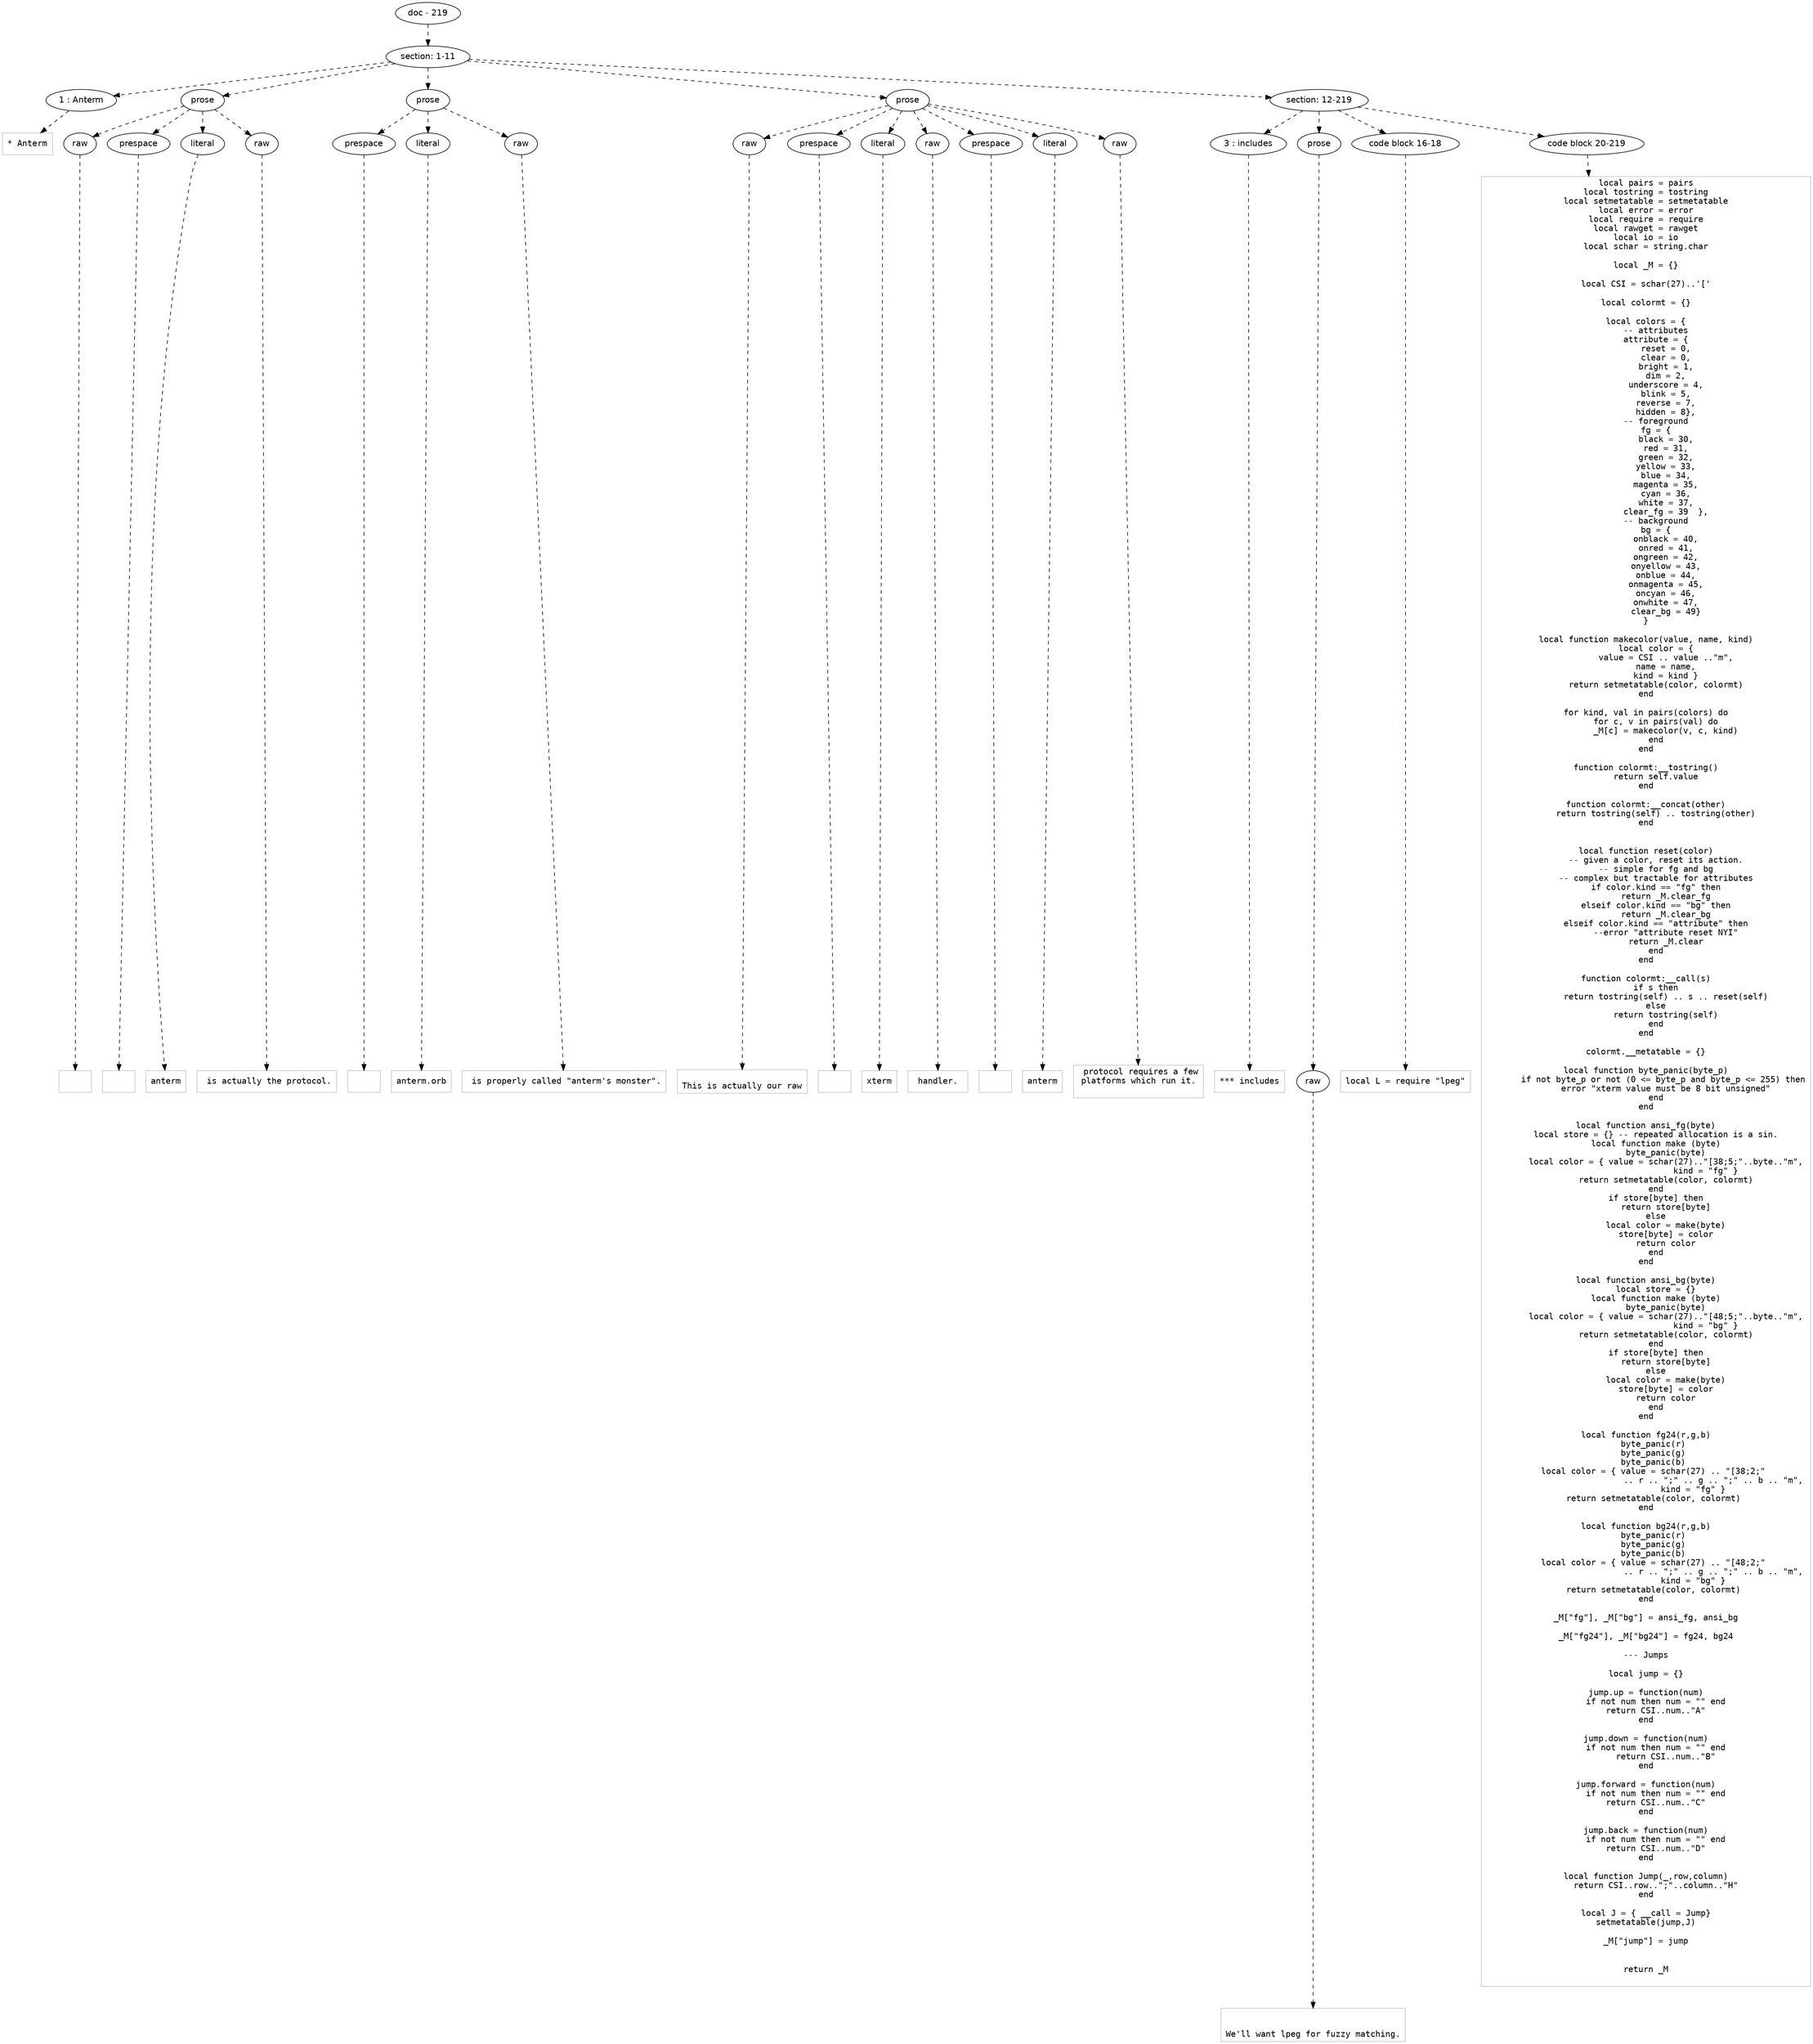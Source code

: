 digraph lpegNode {

node [fontname=Helvetica]
edge [style=dashed]

doc_0 [label="doc - 219"]


doc_0 -> { section_1}
{rank=same; section_1}

section_1 [label="section: 1-11"]


// END RANK doc_0

section_1 -> { header_2 prose_3 prose_4 prose_5 section_6}
{rank=same; header_2 prose_3 prose_4 prose_5 section_6}

header_2 [label="1 : Anterm"]

prose_3 [label="prose"]

prose_4 [label="prose"]

prose_5 [label="prose"]

section_6 [label="section: 12-219"]


// END RANK section_1

header_2 -> leaf_7
leaf_7  [color=Gray,shape=rectangle,fontname=Inconsolata,label="* Anterm"]
// END RANK header_2

prose_3 -> { raw_8 prespace_9 literal_10 raw_11}
{rank=same; raw_8 prespace_9 literal_10 raw_11}

raw_8 [label="raw"]

prespace_9 [label="prespace"]

literal_10 [label="literal"]

raw_11 [label="raw"]


// END RANK prose_3

raw_8 -> leaf_12
leaf_12  [color=Gray,shape=rectangle,fontname=Inconsolata,label="
"]
// END RANK raw_8

prespace_9 -> leaf_13
leaf_13  [color=Gray,shape=rectangle,fontname=Inconsolata,label=""]
// END RANK prespace_9

literal_10 -> leaf_14
leaf_14  [color=Gray,shape=rectangle,fontname=Inconsolata,label="anterm"]
// END RANK literal_10

raw_11 -> leaf_15
leaf_15  [color=Gray,shape=rectangle,fontname=Inconsolata,label=" is actually the protocol.
"]
// END RANK raw_11

prose_4 -> { prespace_16 literal_17 raw_18}
{rank=same; prespace_16 literal_17 raw_18}

prespace_16 [label="prespace"]

literal_17 [label="literal"]

raw_18 [label="raw"]


// END RANK prose_4

prespace_16 -> leaf_19
leaf_19  [color=Gray,shape=rectangle,fontname=Inconsolata,label=""]
// END RANK prespace_16

literal_17 -> leaf_20
leaf_20  [color=Gray,shape=rectangle,fontname=Inconsolata,label="anterm.orb"]
// END RANK literal_17

raw_18 -> leaf_21
leaf_21  [color=Gray,shape=rectangle,fontname=Inconsolata,label=" is properly called \"anterm's monster\".
"]
// END RANK raw_18

prose_5 -> { raw_22 prespace_23 literal_24 raw_25 prespace_26 literal_27 raw_28}
{rank=same; raw_22 prespace_23 literal_24 raw_25 prespace_26 literal_27 raw_28}

raw_22 [label="raw"]

prespace_23 [label="prespace"]

literal_24 [label="literal"]

raw_25 [label="raw"]

prespace_26 [label="prespace"]

literal_27 [label="literal"]

raw_28 [label="raw"]


// END RANK prose_5

raw_22 -> leaf_29
leaf_29  [color=Gray,shape=rectangle,fontname=Inconsolata,label="
This is actually our raw"]
// END RANK raw_22

prespace_23 -> leaf_30
leaf_30  [color=Gray,shape=rectangle,fontname=Inconsolata,label=" "]
// END RANK prespace_23

literal_24 -> leaf_31
leaf_31  [color=Gray,shape=rectangle,fontname=Inconsolata,label="xterm"]
// END RANK literal_24

raw_25 -> leaf_32
leaf_32  [color=Gray,shape=rectangle,fontname=Inconsolata,label=" handler. "]
// END RANK raw_25

prespace_26 -> leaf_33
leaf_33  [color=Gray,shape=rectangle,fontname=Inconsolata,label=" "]
// END RANK prespace_26

literal_27 -> leaf_34
leaf_34  [color=Gray,shape=rectangle,fontname=Inconsolata,label="anterm"]
// END RANK literal_27

raw_28 -> leaf_35
leaf_35  [color=Gray,shape=rectangle,fontname=Inconsolata,label=" protocol requires a few
platforms which run it.

"]
// END RANK raw_28

section_6 -> { header_36 prose_37 codeblock_38 codeblock_39}
{rank=same; header_36 prose_37 codeblock_38 codeblock_39}

header_36 [label="3 : includes"]

prose_37 [label="prose"]

codeblock_38 [label="code block 16-18"]

codeblock_39 [label="code block 20-219"]


// END RANK section_6

header_36 -> leaf_40
leaf_40  [color=Gray,shape=rectangle,fontname=Inconsolata,label="*** includes"]
// END RANK header_36

prose_37 -> { raw_41}
{rank=same; raw_41}

raw_41 [label="raw"]


// END RANK prose_37

raw_41 -> leaf_42
leaf_42  [color=Gray,shape=rectangle,fontname=Inconsolata,label="

We'll want lpeg for fuzzy matching.
"]
// END RANK raw_41

codeblock_38 -> leaf_43
leaf_43  [color=Gray,shape=rectangle,fontname=Inconsolata,label="local L = require \"lpeg\""]
// END RANK codeblock_38

codeblock_39 -> leaf_44
leaf_44  [color=Gray,shape=rectangle,fontname=Inconsolata,label="local pairs = pairs
local tostring = tostring
local setmetatable = setmetatable
local error = error
local require = require
local rawget = rawget
local io = io
local schar = string.char

local _M = {}

local CSI = schar(27)..'['

local colormt = {}

local colors = {
    -- attributes
    attribute = {
        reset = 0,
        clear = 0,
        bright = 1,
        dim = 2,
        underscore = 4,
        blink = 5,
        reverse = 7,
        hidden = 8},
    -- foreground
    fg = {
        black = 30,
        red = 31,
        green = 32,
        yellow = 33,
        blue = 34,
        magenta = 35,
        cyan = 36,
        white = 37,
        clear_fg = 39  },
    -- background
    bg = {
        onblack = 40,
        onred = 41,
        ongreen = 42,
        onyellow = 43,
        onblue = 44,
        onmagenta = 45,
        oncyan = 46,
        onwhite = 47,
        clear_bg = 49}
}

local function makecolor(value, name, kind)
    local color = {
        value = CSI .. value ..\"m\",
        name = name,
        kind = kind }
    return setmetatable(color, colormt)
end

for kind, val in pairs(colors) do
    for c, v in pairs(val) do
        _M[c] = makecolor(v, c, kind)
    end
end

function colormt:__tostring()
    return self.value
end

function colormt:__concat(other)
    return tostring(self) .. tostring(other)
end


local function reset(color)
    -- given a color, reset its action.
    -- simple for fg and bg
    -- complex but tractable for attributes
    if color.kind == \"fg\" then
        return _M.clear_fg
    elseif color.kind == \"bg\" then
        return _M.clear_bg
    elseif color.kind == \"attribute\" then
        --error \"attribute reset NYI\"
        return _M.clear
    end
end

function colormt:__call(s)
    if s then
        return tostring(self) .. s .. reset(self)
    else
        return tostring(self)
    end
end

colormt.__metatable = {}

local function byte_panic(byte_p)
       if not byte_p or not (0 <= byte_p and byte_p <= 255) then
        error \"xterm value must be 8 bit unsigned\"
    end
end

local function ansi_fg(byte)
    local store = {} -- repeated allocation is a sin.
    local function make (byte)
        byte_panic(byte)
        local color = { value = schar(27)..\"[38;5;\"..byte..\"m\",
                        kind = \"fg\" }
        return setmetatable(color, colormt)
    end
    if store[byte] then
        return store[byte]
    else
        local color = make(byte)
        store[byte] = color
        return color
    end
end

local function ansi_bg(byte)
    local store = {}
    local function make (byte)
        byte_panic(byte)
        local color = { value = schar(27)..\"[48;5;\"..byte..\"m\",
                        kind = \"bg\" }
        return setmetatable(color, colormt)
    end
    if store[byte] then
        return store[byte]
    else
        local color = make(byte)
        store[byte] = color
        return color
    end
end

local function fg24(r,g,b)
   byte_panic(r)
   byte_panic(g)
   byte_panic(b)
   local color = { value = schar(27) .. \"[38;2;\"
                           .. r .. \";\" .. g .. \";\" .. b .. \"m\",
                   kind = \"fg\" }
   return setmetatable(color, colormt)
end

local function bg24(r,g,b)
   byte_panic(r)
   byte_panic(g)
   byte_panic(b)
   local color = { value = schar(27) .. \"[48;2;\"
                           .. r .. \";\" .. g .. \";\" .. b .. \"m\",
                   kind = \"bg\" }
   return setmetatable(color, colormt)
end

_M[\"fg\"], _M[\"bg\"] = ansi_fg, ansi_bg

_M[\"fg24\"], _M[\"bg24\"] = fg24, bg24

--- Jumps

local jump = {}

jump.up = function(num)
    if not num then num = \"\" end
    return CSI..num..\"A\"
end

jump.down = function(num)
    if not num then num = \"\" end
        return CSI..num..\"B\"
end

jump.forward = function(num)
    if not num then num = \"\" end
    return CSI..num..\"C\"
end

jump.back = function(num)
    if not num then num = \"\" end
    return CSI..num..\"D\"
end

local function Jump(_,row,column)
    return CSI..row..\";\"..column..\"H\"
end

local J = { __call = Jump}
setmetatable(jump,J)

_M[\"jump\"] = jump


return _M

"]
// END RANK codeblock_39


}
